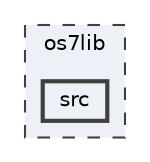 digraph "/home/thomc/Workspace/os7lib/src"
{
 // LATEX_PDF_SIZE
  bgcolor="transparent";
  edge [fontname=Helvetica,fontsize=10,labelfontname=Helvetica,labelfontsize=10];
  node [fontname=Helvetica,fontsize=10,shape=box,height=0.2,width=0.4];
  compound=true
  subgraph clusterdir_3680f47a6aaaa8d36c616c71c22a59d0 {
    graph [ bgcolor="#edf0f7", pencolor="grey25", label="os7lib", fontname=Helvetica,fontsize=10 style="filled,dashed", URL="dir_3680f47a6aaaa8d36c616c71c22a59d0.html",tooltip=""]
  dir_f0e50cc287f8ce2db4f637749c1d198c [label="src", fillcolor="#edf0f7", color="grey25", style="filled,bold", URL="dir_f0e50cc287f8ce2db4f637749c1d198c.html",tooltip=""];
  }
}
